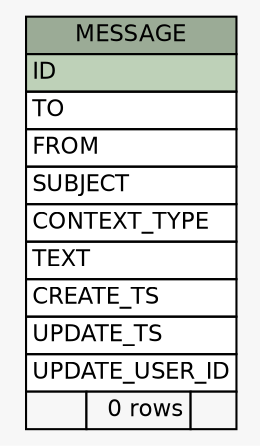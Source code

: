 // dot 2.28.0 on Windows 7 6.1
// SchemaSpy rev 590
digraph "MESSAGE" {
  graph [
    rankdir="RL"
    bgcolor="#f7f7f7"
    nodesep="0.18"
    ranksep="0.46"
    fontname="Helvetica"
    fontsize="11"
  ];
  node [
    fontname="Helvetica"
    fontsize="11"
    shape="plaintext"
  ];
  edge [
    arrowsize="0.8"
  ];
  "MESSAGE" [
    label=<
    <TABLE BORDER="0" CELLBORDER="1" CELLSPACING="0" BGCOLOR="#ffffff">
      <TR><TD COLSPAN="3" BGCOLOR="#9bab96" ALIGN="CENTER">MESSAGE</TD></TR>
      <TR><TD PORT="ID" COLSPAN="3" BGCOLOR="#bed1b8" ALIGN="LEFT">ID</TD></TR>
      <TR><TD PORT="TO" COLSPAN="3" ALIGN="LEFT">TO</TD></TR>
      <TR><TD PORT="FROM" COLSPAN="3" ALIGN="LEFT">FROM</TD></TR>
      <TR><TD PORT="SUBJECT" COLSPAN="3" ALIGN="LEFT">SUBJECT</TD></TR>
      <TR><TD PORT="CONTEXT_TYPE" COLSPAN="3" ALIGN="LEFT">CONTEXT_TYPE</TD></TR>
      <TR><TD PORT="TEXT" COLSPAN="3" ALIGN="LEFT">TEXT</TD></TR>
      <TR><TD PORT="CREATE_TS" COLSPAN="3" ALIGN="LEFT">CREATE_TS</TD></TR>
      <TR><TD PORT="UPDATE_TS" COLSPAN="3" ALIGN="LEFT">UPDATE_TS</TD></TR>
      <TR><TD PORT="UPDATE_USER_ID" COLSPAN="3" ALIGN="LEFT">UPDATE_USER_ID</TD></TR>
      <TR><TD ALIGN="LEFT" BGCOLOR="#f7f7f7">  </TD><TD ALIGN="RIGHT" BGCOLOR="#f7f7f7">0 rows</TD><TD ALIGN="RIGHT" BGCOLOR="#f7f7f7">  </TD></TR>
    </TABLE>>
    URL="tables/MESSAGE.html"
    tooltip="MESSAGE"
  ];
}
